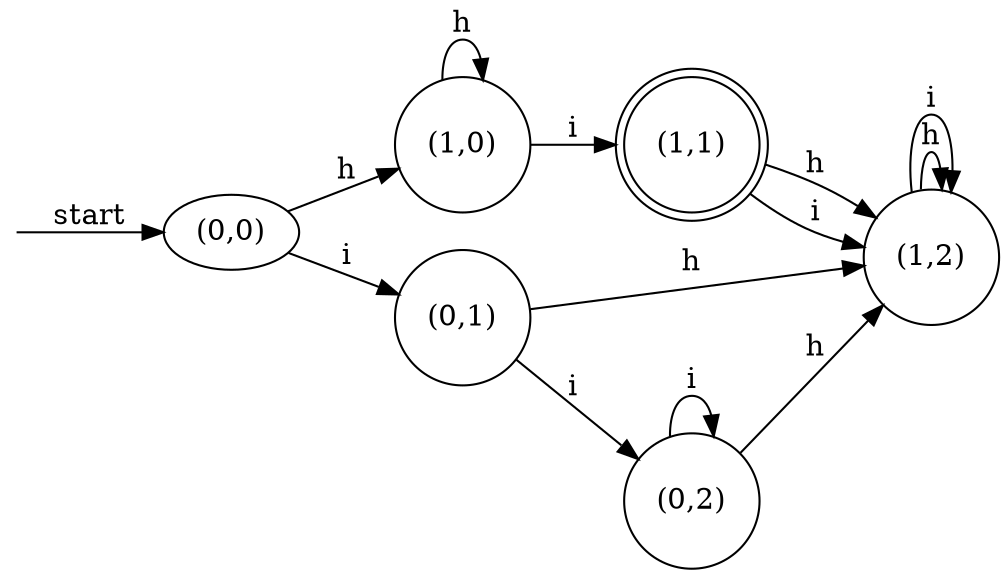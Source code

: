 digraph dfa {
    rankdir = LR;
    __start [style = invis, shape = point];
    __start -> "(0,0)" [ label = "start" ];
    node [shape = doublecircle]; "(1,1)"
    node [shape = circle];
    "(0,0)" -> "(1,0)" [ label = "h" ];
    "(0,0)" -> "(0,1)" [ label = "i" ];
    "(0,1)" -> "(1,2)" [ label = "h" ];
    "(0,1)" -> "(0,2)" [ label = "i" ];
    "(0,2)" -> "(1,2)" [ label = "h" ];
    "(0,2)" -> "(0,2)" [ label = "i" ];
    "(1,0)" -> "(1,0)" [ label = "h" ];
    "(1,0)" -> "(1,1)" [ label = "i" ];
    "(1,1)" -> "(1,2)" [ label = "h" ];
    "(1,1)" -> "(1,2)" [ label = "i" ];
    "(1,2)" -> "(1,2)" [ label = "h" ];
    "(1,2)" -> "(1,2)" [ label = "i" ];
}
